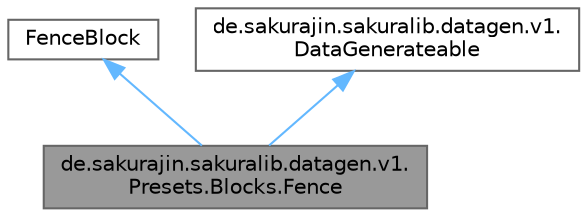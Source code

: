 digraph "de.sakurajin.sakuralib.datagen.v1.Presets.Blocks.Fence"
{
 // LATEX_PDF_SIZE
  bgcolor="transparent";
  edge [fontname=Helvetica,fontsize=10,labelfontname=Helvetica,labelfontsize=10];
  node [fontname=Helvetica,fontsize=10,shape=box,height=0.2,width=0.4];
  Node1 [label="de.sakurajin.sakuralib.datagen.v1.\lPresets.Blocks.Fence",height=0.2,width=0.4,color="gray40", fillcolor="grey60", style="filled", fontcolor="black",tooltip=" "];
  Node2 -> Node1 [dir="back",color="steelblue1",style="solid"];
  Node2 [label="FenceBlock",height=0.2,width=0.4,color="gray40", fillcolor="white", style="filled",tooltip=" "];
  Node3 -> Node1 [dir="back",color="steelblue1",style="solid"];
  Node3 [label="de.sakurajin.sakuralib.datagen.v1.\lDataGenerateable",height=0.2,width=0.4,color="gray40", fillcolor="white", style="filled",URL="$interfacede_1_1sakurajin_1_1sakuralib_1_1datagen_1_1v1_1_1DataGenerateable.html",tooltip=" "];
}
